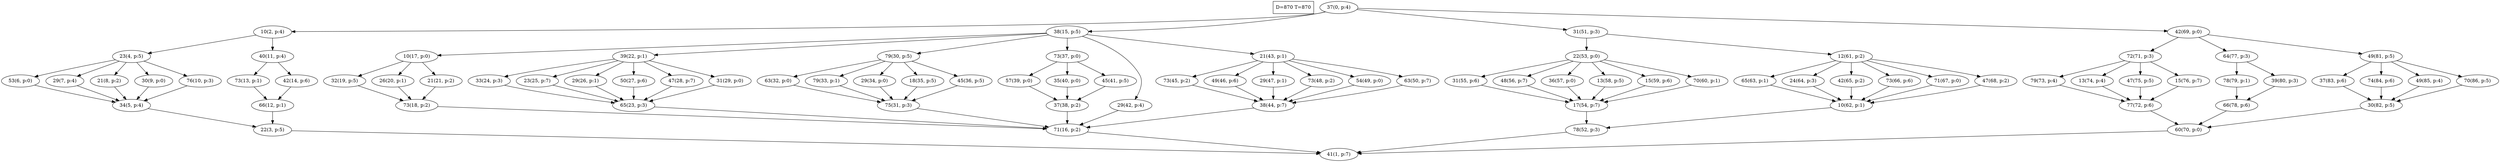 digraph Task {
i [shape=box, label="D=870 T=870"]; 
0 [label="37(0, p:4)"];
1 [label="41(1, p:7)"];
2 [label="10(2, p:4)"];
3 [label="22(3, p:5)"];
4 [label="23(4, p:5)"];
5 [label="34(5, p:4)"];
6 [label="53(6, p:0)"];
7 [label="29(7, p:4)"];
8 [label="21(8, p:2)"];
9 [label="30(9, p:0)"];
10 [label="76(10, p:3)"];
11 [label="40(11, p:4)"];
12 [label="66(12, p:1)"];
13 [label="73(13, p:1)"];
14 [label="42(14, p:6)"];
15 [label="38(15, p:5)"];
16 [label="71(16, p:2)"];
17 [label="10(17, p:0)"];
18 [label="73(18, p:2)"];
19 [label="32(19, p:5)"];
20 [label="26(20, p:1)"];
21 [label="21(21, p:2)"];
22 [label="39(22, p:1)"];
23 [label="65(23, p:3)"];
24 [label="33(24, p:3)"];
25 [label="23(25, p:7)"];
26 [label="29(26, p:1)"];
27 [label="50(27, p:6)"];
28 [label="47(28, p:7)"];
29 [label="31(29, p:0)"];
30 [label="79(30, p:5)"];
31 [label="75(31, p:3)"];
32 [label="63(32, p:0)"];
33 [label="79(33, p:1)"];
34 [label="29(34, p:0)"];
35 [label="18(35, p:5)"];
36 [label="45(36, p:5)"];
37 [label="73(37, p:0)"];
38 [label="37(38, p:2)"];
39 [label="57(39, p:0)"];
40 [label="35(40, p:0)"];
41 [label="45(41, p:5)"];
42 [label="29(42, p:4)"];
43 [label="21(43, p:1)"];
44 [label="38(44, p:7)"];
45 [label="73(45, p:2)"];
46 [label="49(46, p:6)"];
47 [label="29(47, p:1)"];
48 [label="73(48, p:2)"];
49 [label="54(49, p:0)"];
50 [label="63(50, p:7)"];
51 [label="31(51, p:3)"];
52 [label="78(52, p:3)"];
53 [label="22(53, p:0)"];
54 [label="17(54, p:7)"];
55 [label="31(55, p:6)"];
56 [label="48(56, p:7)"];
57 [label="36(57, p:0)"];
58 [label="13(58, p:5)"];
59 [label="15(59, p:6)"];
60 [label="70(60, p:1)"];
61 [label="12(61, p:2)"];
62 [label="10(62, p:1)"];
63 [label="65(63, p:1)"];
64 [label="24(64, p:3)"];
65 [label="42(65, p:2)"];
66 [label="73(66, p:6)"];
67 [label="71(67, p:0)"];
68 [label="47(68, p:2)"];
69 [label="42(69, p:0)"];
70 [label="60(70, p:0)"];
71 [label="72(71, p:3)"];
72 [label="77(72, p:6)"];
73 [label="79(73, p:4)"];
74 [label="13(74, p:4)"];
75 [label="47(75, p:5)"];
76 [label="15(76, p:7)"];
77 [label="64(77, p:3)"];
78 [label="66(78, p:6)"];
79 [label="78(79, p:1)"];
80 [label="39(80, p:3)"];
81 [label="49(81, p:5)"];
82 [label="30(82, p:5)"];
83 [label="37(83, p:6)"];
84 [label="74(84, p:6)"];
85 [label="49(85, p:4)"];
86 [label="70(86, p:5)"];
0 -> 2;
0 -> 15;
0 -> 51;
0 -> 69;
2 -> 4;
2 -> 11;
3 -> 1;
4 -> 6;
4 -> 7;
4 -> 8;
4 -> 9;
4 -> 10;
5 -> 3;
6 -> 5;
7 -> 5;
8 -> 5;
9 -> 5;
10 -> 5;
11 -> 13;
11 -> 14;
12 -> 3;
13 -> 12;
14 -> 12;
15 -> 17;
15 -> 22;
15 -> 30;
15 -> 37;
15 -> 42;
15 -> 43;
16 -> 1;
17 -> 19;
17 -> 20;
17 -> 21;
18 -> 16;
19 -> 18;
20 -> 18;
21 -> 18;
22 -> 24;
22 -> 25;
22 -> 26;
22 -> 27;
22 -> 28;
22 -> 29;
23 -> 16;
24 -> 23;
25 -> 23;
26 -> 23;
27 -> 23;
28 -> 23;
29 -> 23;
30 -> 32;
30 -> 33;
30 -> 34;
30 -> 35;
30 -> 36;
31 -> 16;
32 -> 31;
33 -> 31;
34 -> 31;
35 -> 31;
36 -> 31;
37 -> 39;
37 -> 40;
37 -> 41;
38 -> 16;
39 -> 38;
40 -> 38;
41 -> 38;
42 -> 16;
43 -> 45;
43 -> 46;
43 -> 47;
43 -> 48;
43 -> 49;
43 -> 50;
44 -> 16;
45 -> 44;
46 -> 44;
47 -> 44;
48 -> 44;
49 -> 44;
50 -> 44;
51 -> 53;
51 -> 61;
52 -> 1;
53 -> 55;
53 -> 56;
53 -> 57;
53 -> 58;
53 -> 59;
53 -> 60;
54 -> 52;
55 -> 54;
56 -> 54;
57 -> 54;
58 -> 54;
59 -> 54;
60 -> 54;
61 -> 63;
61 -> 64;
61 -> 65;
61 -> 66;
61 -> 67;
61 -> 68;
62 -> 52;
63 -> 62;
64 -> 62;
65 -> 62;
66 -> 62;
67 -> 62;
68 -> 62;
69 -> 71;
69 -> 77;
69 -> 81;
70 -> 1;
71 -> 73;
71 -> 74;
71 -> 75;
71 -> 76;
72 -> 70;
73 -> 72;
74 -> 72;
75 -> 72;
76 -> 72;
77 -> 79;
77 -> 80;
78 -> 70;
79 -> 78;
80 -> 78;
81 -> 83;
81 -> 84;
81 -> 85;
81 -> 86;
82 -> 70;
83 -> 82;
84 -> 82;
85 -> 82;
86 -> 82;
}